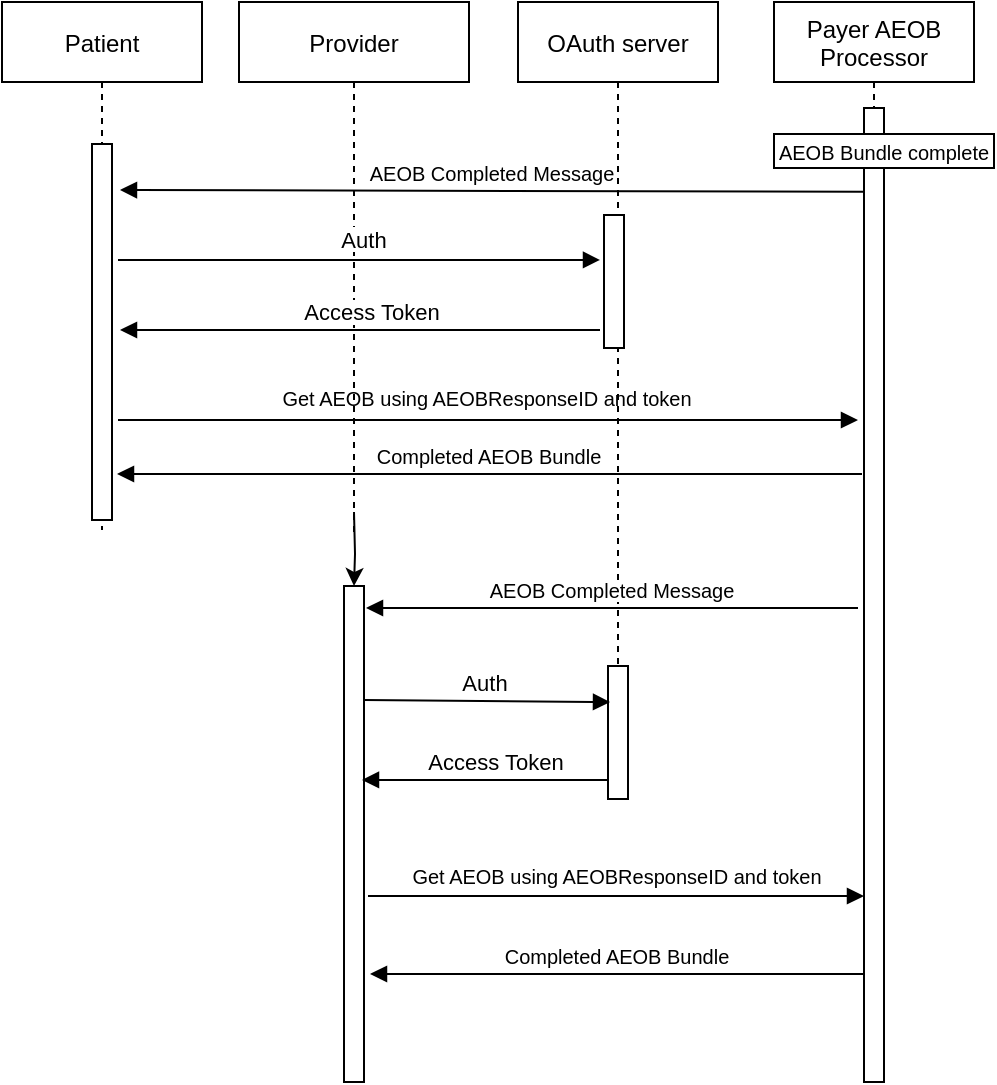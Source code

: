 <mxfile>
    <diagram id="kgpKYQtTHZ0yAKxKKP6v" name="Page-1">
        <mxGraphModel dx="1563" dy="784" grid="0" gridSize="10" guides="1" tooltips="1" connect="1" arrows="1" fold="1" page="1" pageScale="1" pageWidth="850" pageHeight="1100" math="0" shadow="0">
            <root>
                <mxCell id="0"/>
                <mxCell id="1" parent="0"/>
                <mxCell id="3nuBFxr9cyL0pnOWT2aG-6" value="" style="points=[];perimeter=orthogonalPerimeter;rounded=0;shadow=0;strokeWidth=1;" parent="1" vertex="1">
                    <mxGeometry x="290" y="372" width="10" height="248" as="geometry"/>
                </mxCell>
                <mxCell id="eunGYBZojGxnAnl-epNE-75" style="edgeStyle=orthogonalEdgeStyle;rounded=0;orthogonalLoop=1;jettySize=auto;html=1;fontSize=11;" parent="1" target="3nuBFxr9cyL0pnOWT2aG-6" edge="1">
                    <mxGeometry relative="1" as="geometry">
                        <mxPoint x="295" y="335" as="sourcePoint"/>
                    </mxGeometry>
                </mxCell>
                <mxCell id="3nuBFxr9cyL0pnOWT2aG-5" value="Provider" style="shape=umlLifeline;perimeter=lifelinePerimeter;container=1;collapsible=0;recursiveResize=0;rounded=0;shadow=0;strokeWidth=1;" parent="1" vertex="1">
                    <mxGeometry x="237.5" y="80" width="115" height="267" as="geometry"/>
                </mxCell>
                <mxCell id="eunGYBZojGxnAnl-epNE-7" value="Payer AEOB&#10;Processor" style="shape=umlLifeline;perimeter=lifelinePerimeter;container=1;collapsible=0;recursiveResize=0;rounded=0;shadow=0;strokeWidth=1;" parent="1" vertex="1">
                    <mxGeometry x="505" y="80" width="100" height="443" as="geometry"/>
                </mxCell>
                <mxCell id="eunGYBZojGxnAnl-epNE-8" value="" style="points=[];perimeter=orthogonalPerimeter;rounded=0;shadow=0;strokeWidth=1;" parent="1" vertex="1">
                    <mxGeometry x="550" y="133" width="10" height="487" as="geometry"/>
                </mxCell>
                <mxCell id="3nuBFxr9cyL0pnOWT2aG-1" value="Patient" style="shape=umlLifeline;perimeter=lifelinePerimeter;container=1;collapsible=0;recursiveResize=0;rounded=0;shadow=0;strokeWidth=1;" parent="1" vertex="1">
                    <mxGeometry x="119" y="80" width="100" height="264" as="geometry"/>
                </mxCell>
                <mxCell id="3nuBFxr9cyL0pnOWT2aG-2" value="" style="points=[];perimeter=orthogonalPerimeter;rounded=0;shadow=0;strokeWidth=1;" parent="3nuBFxr9cyL0pnOWT2aG-1" vertex="1">
                    <mxGeometry x="45" y="71" width="10" height="188" as="geometry"/>
                </mxCell>
                <mxCell id="eunGYBZojGxnAnl-epNE-26" value="" style="verticalAlign=bottom;endArrow=block;shadow=0;strokeWidth=1;" parent="1" edge="1">
                    <mxGeometry relative="1" as="geometry">
                        <mxPoint x="177" y="289" as="sourcePoint"/>
                        <mxPoint x="547" y="289" as="targetPoint"/>
                    </mxGeometry>
                </mxCell>
                <mxCell id="eunGYBZojGxnAnl-epNE-40" value="Get AEOB using AEOBResponseID and token" style="text;html=1;resizable=0;autosize=1;align=center;verticalAlign=middle;points=[];fillColor=none;strokeColor=none;rounded=0;fontSize=10;" parent="1" vertex="1">
                    <mxGeometry x="253" y="270" width="215" height="16" as="geometry"/>
                </mxCell>
                <mxCell id="eunGYBZojGxnAnl-epNE-47" value="Access Token" style="verticalAlign=bottom;endArrow=block;entryX=0.9;entryY=0.391;shadow=0;strokeWidth=1;fontSize=11;entryDx=0;entryDy=0;entryPerimeter=0;" parent="1" edge="1" target="3nuBFxr9cyL0pnOWT2aG-6" source="eunGYBZojGxnAnl-epNE-70">
                    <mxGeometry x="-0.048" relative="1" as="geometry">
                        <mxPoint x="409" y="463" as="sourcePoint"/>
                        <mxPoint x="304" y="463" as="targetPoint"/>
                        <mxPoint as="offset"/>
                    </mxGeometry>
                </mxCell>
                <mxCell id="eunGYBZojGxnAnl-epNE-50" value="Completed AEOB Bundle" style="verticalAlign=bottom;endArrow=block;shadow=0;strokeWidth=1;fontSize=10;" parent="1" edge="1">
                    <mxGeometry relative="1" as="geometry">
                        <mxPoint x="550" y="566" as="sourcePoint"/>
                        <mxPoint x="303" y="566" as="targetPoint"/>
                    </mxGeometry>
                </mxCell>
                <mxCell id="eunGYBZojGxnAnl-epNE-16" value="&lt;font style=&quot;font-size: 10px&quot;&gt;AEOB Bundle complete&lt;/font&gt;" style="rounded=0;whiteSpace=wrap;html=1;" parent="1" vertex="1">
                    <mxGeometry x="505" y="146" width="110" height="17" as="geometry"/>
                </mxCell>
                <mxCell id="eunGYBZojGxnAnl-epNE-69" value="AEOB Completed Message" style="verticalAlign=bottom;endArrow=block;shadow=0;strokeWidth=1;fontSize=10;labelBackgroundColor=#FFFFFF;exitX=0;exitY=0.086;exitDx=0;exitDy=0;exitPerimeter=0;" parent="1" edge="1" source="eunGYBZojGxnAnl-epNE-8">
                    <mxGeometry relative="1" as="geometry">
                        <mxPoint x="545" y="174" as="sourcePoint"/>
                        <mxPoint x="178" y="174" as="targetPoint"/>
                    </mxGeometry>
                </mxCell>
                <mxCell id="eunGYBZojGxnAnl-epNE-70" value="OAuth server" style="shape=umlLifeline;perimeter=lifelinePerimeter;container=1;collapsible=0;recursiveResize=0;rounded=0;shadow=0;strokeWidth=1;" parent="1" vertex="1">
                    <mxGeometry x="377" y="80" width="100" height="399" as="geometry"/>
                </mxCell>
                <mxCell id="eunGYBZojGxnAnl-epNE-71" value="" style="points=[];perimeter=orthogonalPerimeter;rounded=0;shadow=0;strokeWidth=1;" parent="1" vertex="1">
                    <mxGeometry x="420" y="186.5" width="10" height="66.5" as="geometry"/>
                </mxCell>
                <mxCell id="eunGYBZojGxnAnl-epNE-72" value="Auth" style="verticalAlign=bottom;endArrow=block;entryX=-0.2;entryY=0.338;shadow=0;strokeWidth=1;entryDx=0;entryDy=0;entryPerimeter=0;labelBackgroundColor=#FFFFFF;" parent="1" target="eunGYBZojGxnAnl-epNE-71" edge="1">
                    <mxGeometry x="0.02" y="1" relative="1" as="geometry">
                        <mxPoint x="177" y="209" as="sourcePoint"/>
                        <mxPoint x="281" y="210.0" as="targetPoint"/>
                        <mxPoint as="offset"/>
                    </mxGeometry>
                </mxCell>
                <mxCell id="eunGYBZojGxnAnl-epNE-74" value="Access Token" style="verticalAlign=bottom;endArrow=block;shadow=0;strokeWidth=1;fontSize=11;labelBackgroundColor=#FFFFFF;" parent="1" edge="1">
                    <mxGeometry x="-0.05" relative="1" as="geometry">
                        <mxPoint x="418" y="244" as="sourcePoint"/>
                        <mxPoint x="178" y="244" as="targetPoint"/>
                        <mxPoint as="offset"/>
                    </mxGeometry>
                </mxCell>
                <mxCell id="eunGYBZojGxnAnl-epNE-76" value="Completed AEOB Bundle" style="verticalAlign=bottom;endArrow=block;shadow=0;strokeWidth=1;fontSize=10;" parent="1" edge="1">
                    <mxGeometry relative="1" as="geometry">
                        <mxPoint x="549" y="316" as="sourcePoint"/>
                        <mxPoint x="176.5" y="316" as="targetPoint"/>
                    </mxGeometry>
                </mxCell>
                <mxCell id="eunGYBZojGxnAnl-epNE-79" value="AEOB Completed Message" style="verticalAlign=bottom;endArrow=block;shadow=0;strokeWidth=1;fontSize=10;" parent="1" edge="1">
                    <mxGeometry relative="1" as="geometry">
                        <mxPoint x="547" y="383" as="sourcePoint"/>
                        <mxPoint x="301" y="383" as="targetPoint"/>
                    </mxGeometry>
                </mxCell>
                <mxCell id="eunGYBZojGxnAnl-epNE-81" value="" style="points=[];perimeter=orthogonalPerimeter;rounded=0;shadow=0;strokeWidth=1;" parent="1" vertex="1">
                    <mxGeometry x="422" y="412" width="10" height="66.5" as="geometry"/>
                </mxCell>
                <mxCell id="eunGYBZojGxnAnl-epNE-82" value="Auth" style="verticalAlign=bottom;endArrow=block;entryX=0.1;entryY=0.271;shadow=0;strokeWidth=1;entryDx=0;entryDy=0;entryPerimeter=0;exitX=1;exitY=0.23;exitDx=0;exitDy=0;exitPerimeter=0;" parent="1" edge="1" target="eunGYBZojGxnAnl-epNE-81" source="3nuBFxr9cyL0pnOWT2aG-6">
                    <mxGeometry x="-0.018" relative="1" as="geometry">
                        <mxPoint x="306" y="426" as="sourcePoint"/>
                        <mxPoint x="415" y="427.0" as="targetPoint"/>
                        <mxPoint as="offset"/>
                    </mxGeometry>
                </mxCell>
                <mxCell id="eunGYBZojGxnAnl-epNE-83" value="" style="verticalAlign=bottom;endArrow=block;shadow=0;strokeWidth=1;" parent="1" edge="1">
                    <mxGeometry relative="1" as="geometry">
                        <mxPoint x="302" y="527" as="sourcePoint"/>
                        <mxPoint x="550" y="527" as="targetPoint"/>
                    </mxGeometry>
                </mxCell>
                <mxCell id="eunGYBZojGxnAnl-epNE-87" value="Get AEOB using AEOBResponseID and token" style="text;html=1;resizable=0;autosize=1;align=center;verticalAlign=middle;points=[];fillColor=none;strokeColor=none;rounded=0;fontSize=10;" parent="1" vertex="1">
                    <mxGeometry x="318" y="509" width="215" height="16" as="geometry"/>
                </mxCell>
            </root>
        </mxGraphModel>
    </diagram>
</mxfile>